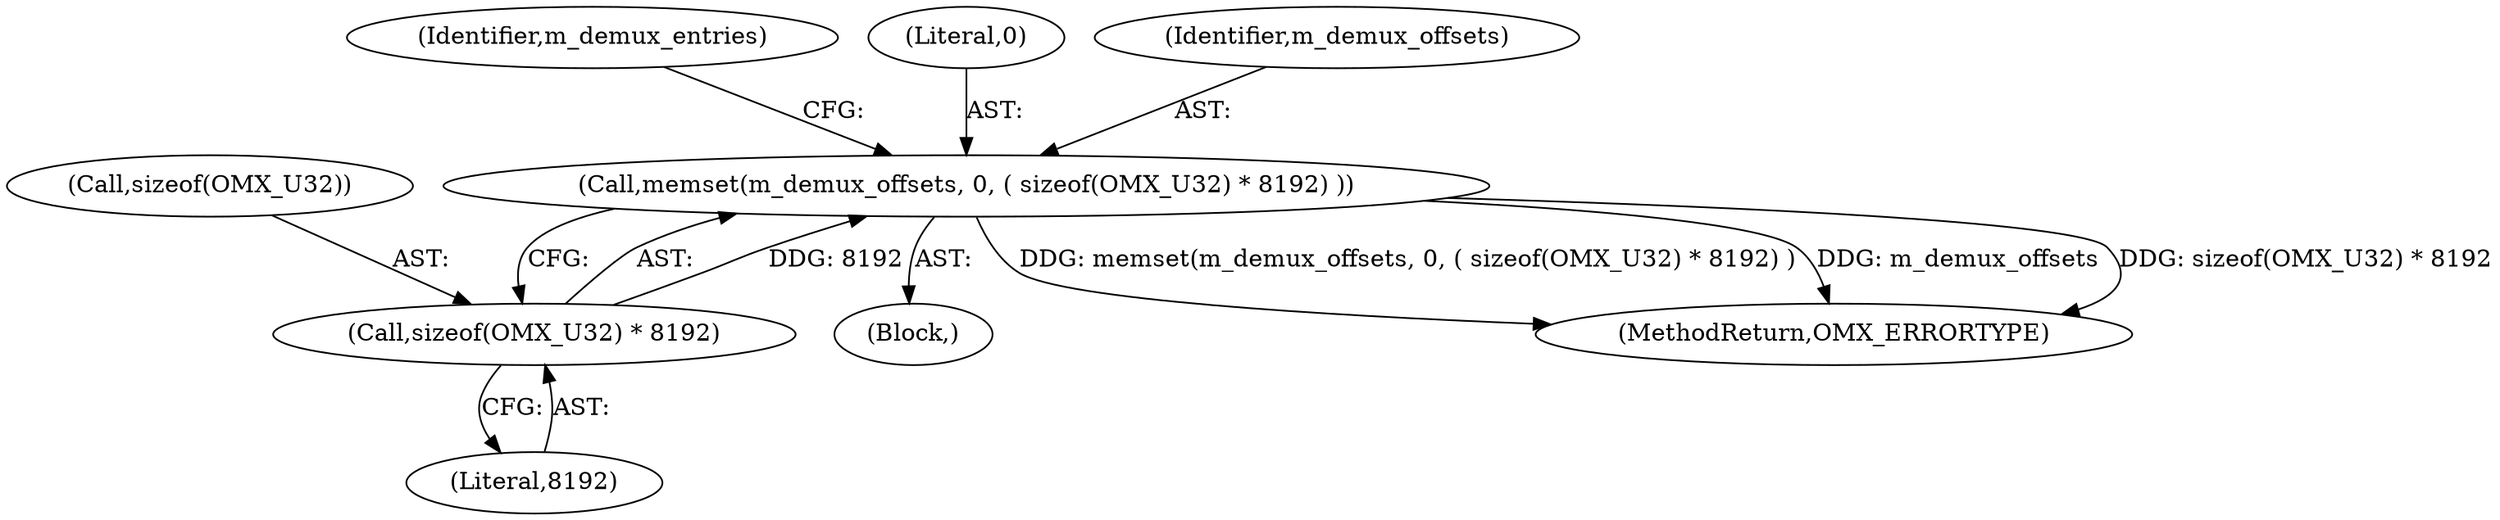 digraph "0_Android_5b82f4f90c3d531313714df4b936f92fb0ff15cf_0@API" {
"1000590" [label="(Call,memset(m_demux_offsets, 0, ( sizeof(OMX_U32) * 8192) ))"];
"1000593" [label="(Call,sizeof(OMX_U32) * 8192)"];
"1000556" [label="(Block,)"];
"1000598" [label="(Identifier,m_demux_entries)"];
"1000908" [label="(MethodReturn,OMX_ERRORTYPE)"];
"1000592" [label="(Literal,0)"];
"1000596" [label="(Literal,8192)"];
"1000593" [label="(Call,sizeof(OMX_U32) * 8192)"];
"1000590" [label="(Call,memset(m_demux_offsets, 0, ( sizeof(OMX_U32) * 8192) ))"];
"1000591" [label="(Identifier,m_demux_offsets)"];
"1000594" [label="(Call,sizeof(OMX_U32))"];
"1000590" -> "1000556"  [label="AST: "];
"1000590" -> "1000593"  [label="CFG: "];
"1000591" -> "1000590"  [label="AST: "];
"1000592" -> "1000590"  [label="AST: "];
"1000593" -> "1000590"  [label="AST: "];
"1000598" -> "1000590"  [label="CFG: "];
"1000590" -> "1000908"  [label="DDG: memset(m_demux_offsets, 0, ( sizeof(OMX_U32) * 8192) )"];
"1000590" -> "1000908"  [label="DDG: m_demux_offsets"];
"1000590" -> "1000908"  [label="DDG: sizeof(OMX_U32) * 8192"];
"1000593" -> "1000590"  [label="DDG: 8192"];
"1000593" -> "1000596"  [label="CFG: "];
"1000594" -> "1000593"  [label="AST: "];
"1000596" -> "1000593"  [label="AST: "];
}
